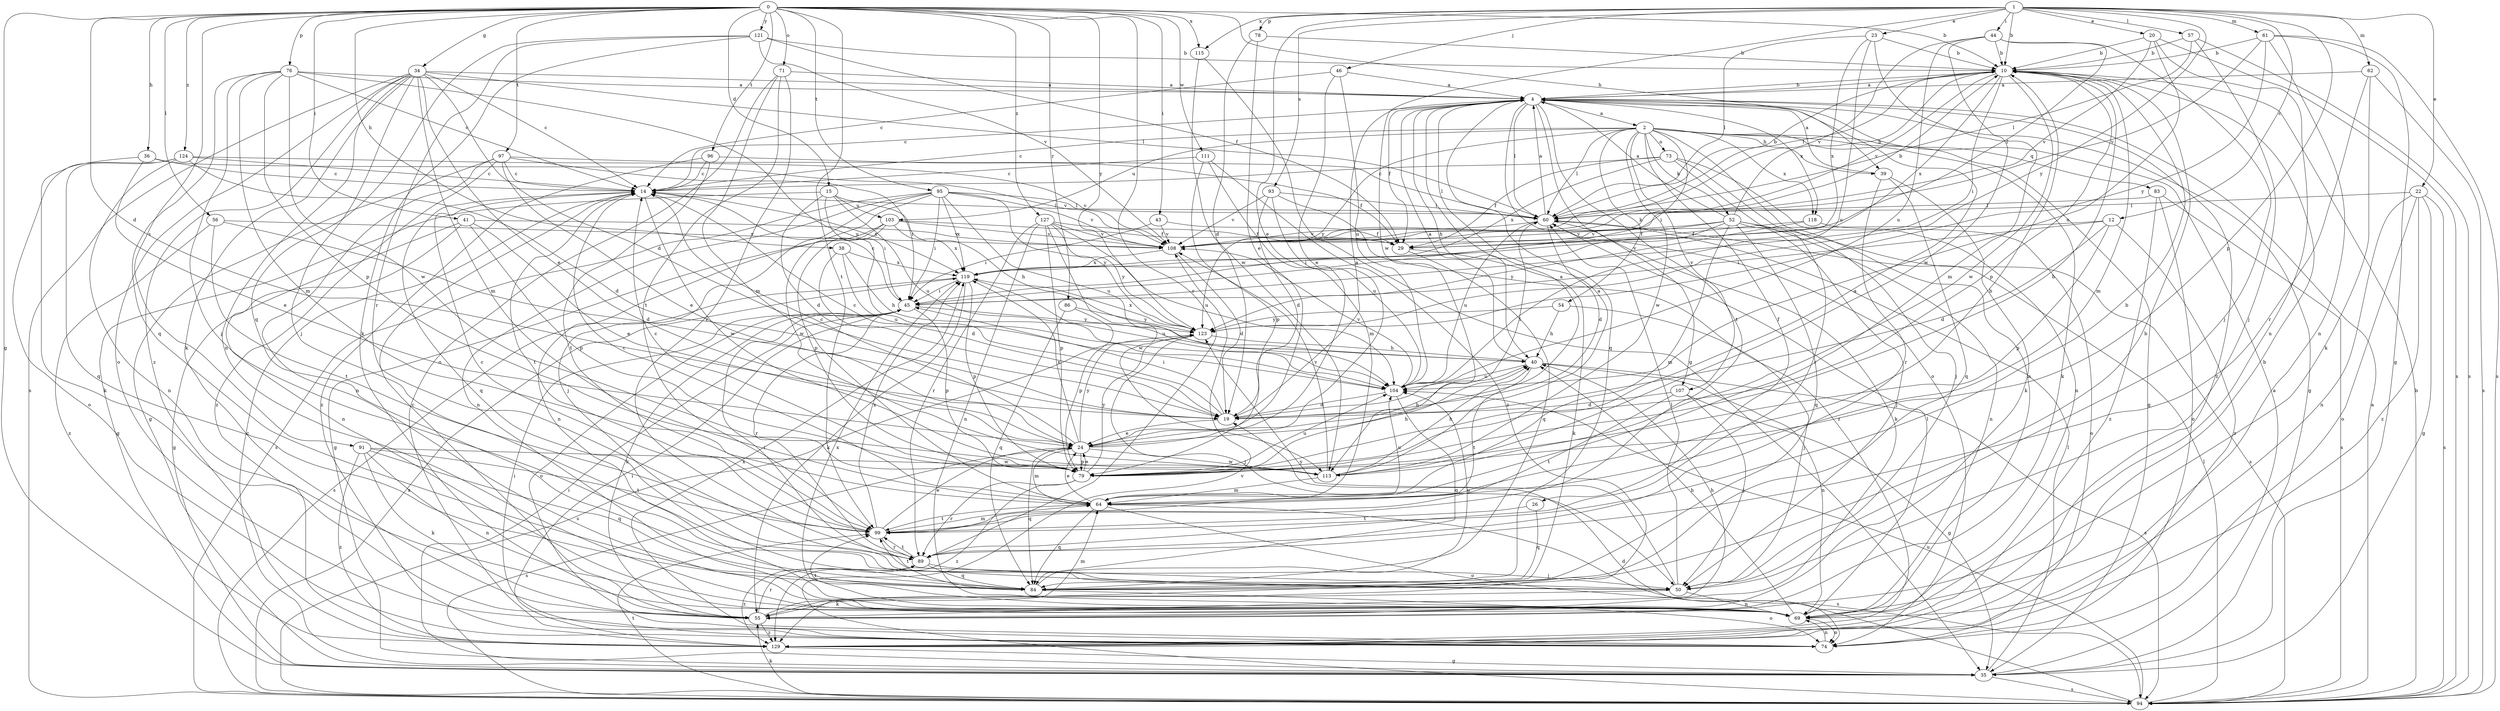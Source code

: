 strict digraph  {
0;
1;
2;
4;
10;
12;
14;
15;
19;
20;
22;
23;
24;
26;
29;
34;
35;
36;
38;
39;
40;
41;
43;
44;
45;
46;
50;
52;
54;
55;
56;
57;
60;
61;
62;
64;
69;
71;
73;
74;
76;
78;
79;
83;
84;
86;
89;
91;
93;
94;
95;
96;
97;
99;
103;
104;
107;
108;
111;
113;
115;
118;
119;
121;
123;
124;
127;
129;
0 -> 10  [label=b];
0 -> 15  [label=d];
0 -> 19  [label=d];
0 -> 34  [label=g];
0 -> 35  [label=g];
0 -> 36  [label=h];
0 -> 38  [label=h];
0 -> 39  [label=h];
0 -> 41  [label=i];
0 -> 43  [label=i];
0 -> 56  [label=l];
0 -> 71  [label=o];
0 -> 76  [label=p];
0 -> 86  [label=r];
0 -> 89  [label=r];
0 -> 91  [label=s];
0 -> 95  [label=t];
0 -> 96  [label=t];
0 -> 97  [label=t];
0 -> 99  [label=t];
0 -> 111  [label=w];
0 -> 115  [label=x];
0 -> 121  [label=y];
0 -> 123  [label=y];
0 -> 124  [label=z];
0 -> 127  [label=z];
1 -> 10  [label=b];
1 -> 12  [label=c];
1 -> 20  [label=e];
1 -> 22  [label=e];
1 -> 23  [label=e];
1 -> 24  [label=e];
1 -> 44  [label=i];
1 -> 46  [label=j];
1 -> 57  [label=l];
1 -> 61  [label=m];
1 -> 62  [label=m];
1 -> 78  [label=p];
1 -> 79  [label=p];
1 -> 93  [label=s];
1 -> 113  [label=w];
1 -> 115  [label=x];
1 -> 123  [label=y];
2 -> 14  [label=c];
2 -> 26  [label=f];
2 -> 35  [label=g];
2 -> 39  [label=h];
2 -> 45  [label=i];
2 -> 52  [label=k];
2 -> 54  [label=k];
2 -> 55  [label=k];
2 -> 60  [label=l];
2 -> 69  [label=n];
2 -> 73  [label=o];
2 -> 83  [label=q];
2 -> 103  [label=u];
2 -> 107  [label=v];
2 -> 113  [label=w];
2 -> 118  [label=x];
2 -> 123  [label=y];
4 -> 2  [label=a];
4 -> 10  [label=b];
4 -> 14  [label=c];
4 -> 29  [label=f];
4 -> 35  [label=g];
4 -> 40  [label=h];
4 -> 60  [label=l];
4 -> 74  [label=o];
4 -> 84  [label=q];
4 -> 99  [label=t];
4 -> 107  [label=v];
4 -> 118  [label=x];
4 -> 129  [label=z];
10 -> 4  [label=a];
10 -> 45  [label=i];
10 -> 60  [label=l];
10 -> 64  [label=m];
10 -> 79  [label=p];
10 -> 108  [label=v];
10 -> 113  [label=w];
10 -> 119  [label=x];
12 -> 19  [label=d];
12 -> 45  [label=i];
12 -> 79  [label=p];
12 -> 108  [label=v];
12 -> 129  [label=z];
14 -> 60  [label=l];
14 -> 84  [label=q];
14 -> 99  [label=t];
14 -> 113  [label=w];
14 -> 119  [label=x];
15 -> 19  [label=d];
15 -> 35  [label=g];
15 -> 40  [label=h];
15 -> 45  [label=i];
15 -> 103  [label=u];
15 -> 104  [label=u];
19 -> 4  [label=a];
19 -> 14  [label=c];
19 -> 24  [label=e];
19 -> 45  [label=i];
19 -> 60  [label=l];
20 -> 10  [label=b];
20 -> 69  [label=n];
20 -> 94  [label=s];
20 -> 104  [label=u];
20 -> 108  [label=v];
22 -> 35  [label=g];
22 -> 60  [label=l];
22 -> 69  [label=n];
22 -> 74  [label=o];
22 -> 94  [label=s];
22 -> 129  [label=z];
23 -> 10  [label=b];
23 -> 60  [label=l];
23 -> 64  [label=m];
23 -> 104  [label=u];
23 -> 119  [label=x];
24 -> 4  [label=a];
24 -> 14  [label=c];
24 -> 40  [label=h];
24 -> 64  [label=m];
24 -> 79  [label=p];
24 -> 84  [label=q];
24 -> 94  [label=s];
24 -> 113  [label=w];
24 -> 119  [label=x];
24 -> 123  [label=y];
26 -> 84  [label=q];
26 -> 99  [label=t];
29 -> 55  [label=k];
29 -> 84  [label=q];
34 -> 4  [label=a];
34 -> 14  [label=c];
34 -> 19  [label=d];
34 -> 24  [label=e];
34 -> 50  [label=j];
34 -> 55  [label=k];
34 -> 60  [label=l];
34 -> 64  [label=m];
34 -> 69  [label=n];
34 -> 74  [label=o];
34 -> 94  [label=s];
34 -> 129  [label=z];
35 -> 4  [label=a];
35 -> 14  [label=c];
35 -> 45  [label=i];
35 -> 60  [label=l];
35 -> 94  [label=s];
36 -> 14  [label=c];
36 -> 24  [label=e];
36 -> 55  [label=k];
36 -> 108  [label=v];
38 -> 19  [label=d];
38 -> 40  [label=h];
38 -> 104  [label=u];
38 -> 119  [label=x];
39 -> 4  [label=a];
39 -> 55  [label=k];
39 -> 84  [label=q];
39 -> 89  [label=r];
40 -> 4  [label=a];
40 -> 69  [label=n];
40 -> 94  [label=s];
40 -> 99  [label=t];
40 -> 104  [label=u];
41 -> 24  [label=e];
41 -> 35  [label=g];
41 -> 69  [label=n];
41 -> 79  [label=p];
41 -> 108  [label=v];
43 -> 29  [label=f];
43 -> 45  [label=i];
43 -> 108  [label=v];
44 -> 10  [label=b];
44 -> 29  [label=f];
44 -> 50  [label=j];
44 -> 104  [label=u];
44 -> 108  [label=v];
44 -> 113  [label=w];
45 -> 14  [label=c];
45 -> 55  [label=k];
45 -> 74  [label=o];
45 -> 79  [label=p];
45 -> 89  [label=r];
45 -> 123  [label=y];
46 -> 4  [label=a];
46 -> 14  [label=c];
46 -> 24  [label=e];
46 -> 104  [label=u];
50 -> 45  [label=i];
50 -> 55  [label=k];
50 -> 60  [label=l];
50 -> 69  [label=n];
50 -> 123  [label=y];
52 -> 4  [label=a];
52 -> 10  [label=b];
52 -> 29  [label=f];
52 -> 45  [label=i];
52 -> 50  [label=j];
52 -> 64  [label=m];
52 -> 69  [label=n];
52 -> 84  [label=q];
52 -> 94  [label=s];
52 -> 108  [label=v];
54 -> 40  [label=h];
54 -> 50  [label=j];
54 -> 123  [label=y];
55 -> 14  [label=c];
55 -> 40  [label=h];
55 -> 64  [label=m];
55 -> 89  [label=r];
55 -> 129  [label=z];
56 -> 19  [label=d];
56 -> 99  [label=t];
56 -> 108  [label=v];
56 -> 129  [label=z];
57 -> 10  [label=b];
57 -> 50  [label=j];
57 -> 60  [label=l];
57 -> 94  [label=s];
60 -> 4  [label=a];
60 -> 10  [label=b];
60 -> 19  [label=d];
60 -> 55  [label=k];
60 -> 104  [label=u];
60 -> 108  [label=v];
61 -> 10  [label=b];
61 -> 35  [label=g];
61 -> 69  [label=n];
61 -> 94  [label=s];
61 -> 108  [label=v];
61 -> 123  [label=y];
62 -> 4  [label=a];
62 -> 55  [label=k];
62 -> 89  [label=r];
62 -> 94  [label=s];
64 -> 10  [label=b];
64 -> 14  [label=c];
64 -> 24  [label=e];
64 -> 74  [label=o];
64 -> 84  [label=q];
64 -> 94  [label=s];
64 -> 99  [label=t];
64 -> 104  [label=u];
69 -> 40  [label=h];
69 -> 60  [label=l];
69 -> 74  [label=o];
69 -> 99  [label=t];
69 -> 119  [label=x];
71 -> 4  [label=a];
71 -> 64  [label=m];
71 -> 74  [label=o];
71 -> 89  [label=r];
71 -> 99  [label=t];
73 -> 14  [label=c];
73 -> 29  [label=f];
73 -> 50  [label=j];
73 -> 69  [label=n];
73 -> 89  [label=r];
73 -> 119  [label=x];
74 -> 45  [label=i];
74 -> 69  [label=n];
74 -> 119  [label=x];
76 -> 4  [label=a];
76 -> 14  [label=c];
76 -> 50  [label=j];
76 -> 64  [label=m];
76 -> 79  [label=p];
76 -> 84  [label=q];
76 -> 104  [label=u];
76 -> 113  [label=w];
78 -> 10  [label=b];
78 -> 19  [label=d];
78 -> 24  [label=e];
79 -> 4  [label=a];
79 -> 10  [label=b];
79 -> 14  [label=c];
79 -> 24  [label=e];
79 -> 40  [label=h];
79 -> 89  [label=r];
79 -> 104  [label=u];
79 -> 123  [label=y];
79 -> 129  [label=z];
83 -> 60  [label=l];
83 -> 74  [label=o];
83 -> 94  [label=s];
83 -> 129  [label=z];
84 -> 10  [label=b];
84 -> 74  [label=o];
84 -> 99  [label=t];
84 -> 104  [label=u];
86 -> 79  [label=p];
86 -> 84  [label=q];
86 -> 123  [label=y];
89 -> 50  [label=j];
89 -> 84  [label=q];
89 -> 99  [label=t];
89 -> 129  [label=z];
91 -> 55  [label=k];
91 -> 69  [label=n];
91 -> 84  [label=q];
91 -> 99  [label=t];
91 -> 113  [label=w];
91 -> 129  [label=z];
93 -> 19  [label=d];
93 -> 60  [label=l];
93 -> 104  [label=u];
93 -> 108  [label=v];
93 -> 129  [label=z];
94 -> 4  [label=a];
94 -> 10  [label=b];
94 -> 19  [label=d];
94 -> 55  [label=k];
94 -> 60  [label=l];
94 -> 99  [label=t];
94 -> 104  [label=u];
94 -> 108  [label=v];
94 -> 119  [label=x];
95 -> 45  [label=i];
95 -> 50  [label=j];
95 -> 60  [label=l];
95 -> 69  [label=n];
95 -> 94  [label=s];
95 -> 104  [label=u];
95 -> 108  [label=v];
95 -> 113  [label=w];
95 -> 119  [label=x];
95 -> 123  [label=y];
96 -> 14  [label=c];
96 -> 29  [label=f];
96 -> 99  [label=t];
96 -> 129  [label=z];
97 -> 14  [label=c];
97 -> 24  [label=e];
97 -> 35  [label=g];
97 -> 45  [label=i];
97 -> 60  [label=l];
97 -> 69  [label=n];
97 -> 129  [label=z];
99 -> 10  [label=b];
99 -> 14  [label=c];
99 -> 24  [label=e];
99 -> 64  [label=m];
99 -> 89  [label=r];
99 -> 119  [label=x];
103 -> 29  [label=f];
103 -> 35  [label=g];
103 -> 69  [label=n];
103 -> 79  [label=p];
103 -> 108  [label=v];
103 -> 119  [label=x];
104 -> 19  [label=d];
104 -> 84  [label=q];
104 -> 108  [label=v];
107 -> 19  [label=d];
107 -> 35  [label=g];
107 -> 50  [label=j];
107 -> 99  [label=t];
108 -> 10  [label=b];
108 -> 19  [label=d];
108 -> 119  [label=x];
111 -> 14  [label=c];
111 -> 64  [label=m];
111 -> 79  [label=p];
111 -> 129  [label=z];
113 -> 4  [label=a];
113 -> 40  [label=h];
113 -> 64  [label=m];
113 -> 108  [label=v];
115 -> 35  [label=g];
115 -> 113  [label=w];
118 -> 29  [label=f];
118 -> 74  [label=o];
118 -> 123  [label=y];
119 -> 45  [label=i];
119 -> 55  [label=k];
119 -> 79  [label=p];
119 -> 94  [label=s];
119 -> 104  [label=u];
121 -> 10  [label=b];
121 -> 29  [label=f];
121 -> 55  [label=k];
121 -> 84  [label=q];
121 -> 89  [label=r];
121 -> 108  [label=v];
123 -> 40  [label=h];
123 -> 50  [label=j];
123 -> 94  [label=s];
123 -> 119  [label=x];
124 -> 14  [label=c];
124 -> 19  [label=d];
124 -> 69  [label=n];
124 -> 74  [label=o];
124 -> 84  [label=q];
124 -> 108  [label=v];
127 -> 29  [label=f];
127 -> 69  [label=n];
127 -> 79  [label=p];
127 -> 89  [label=r];
127 -> 104  [label=u];
127 -> 108  [label=v];
127 -> 113  [label=w];
127 -> 123  [label=y];
129 -> 10  [label=b];
129 -> 35  [label=g];
129 -> 45  [label=i];
}
